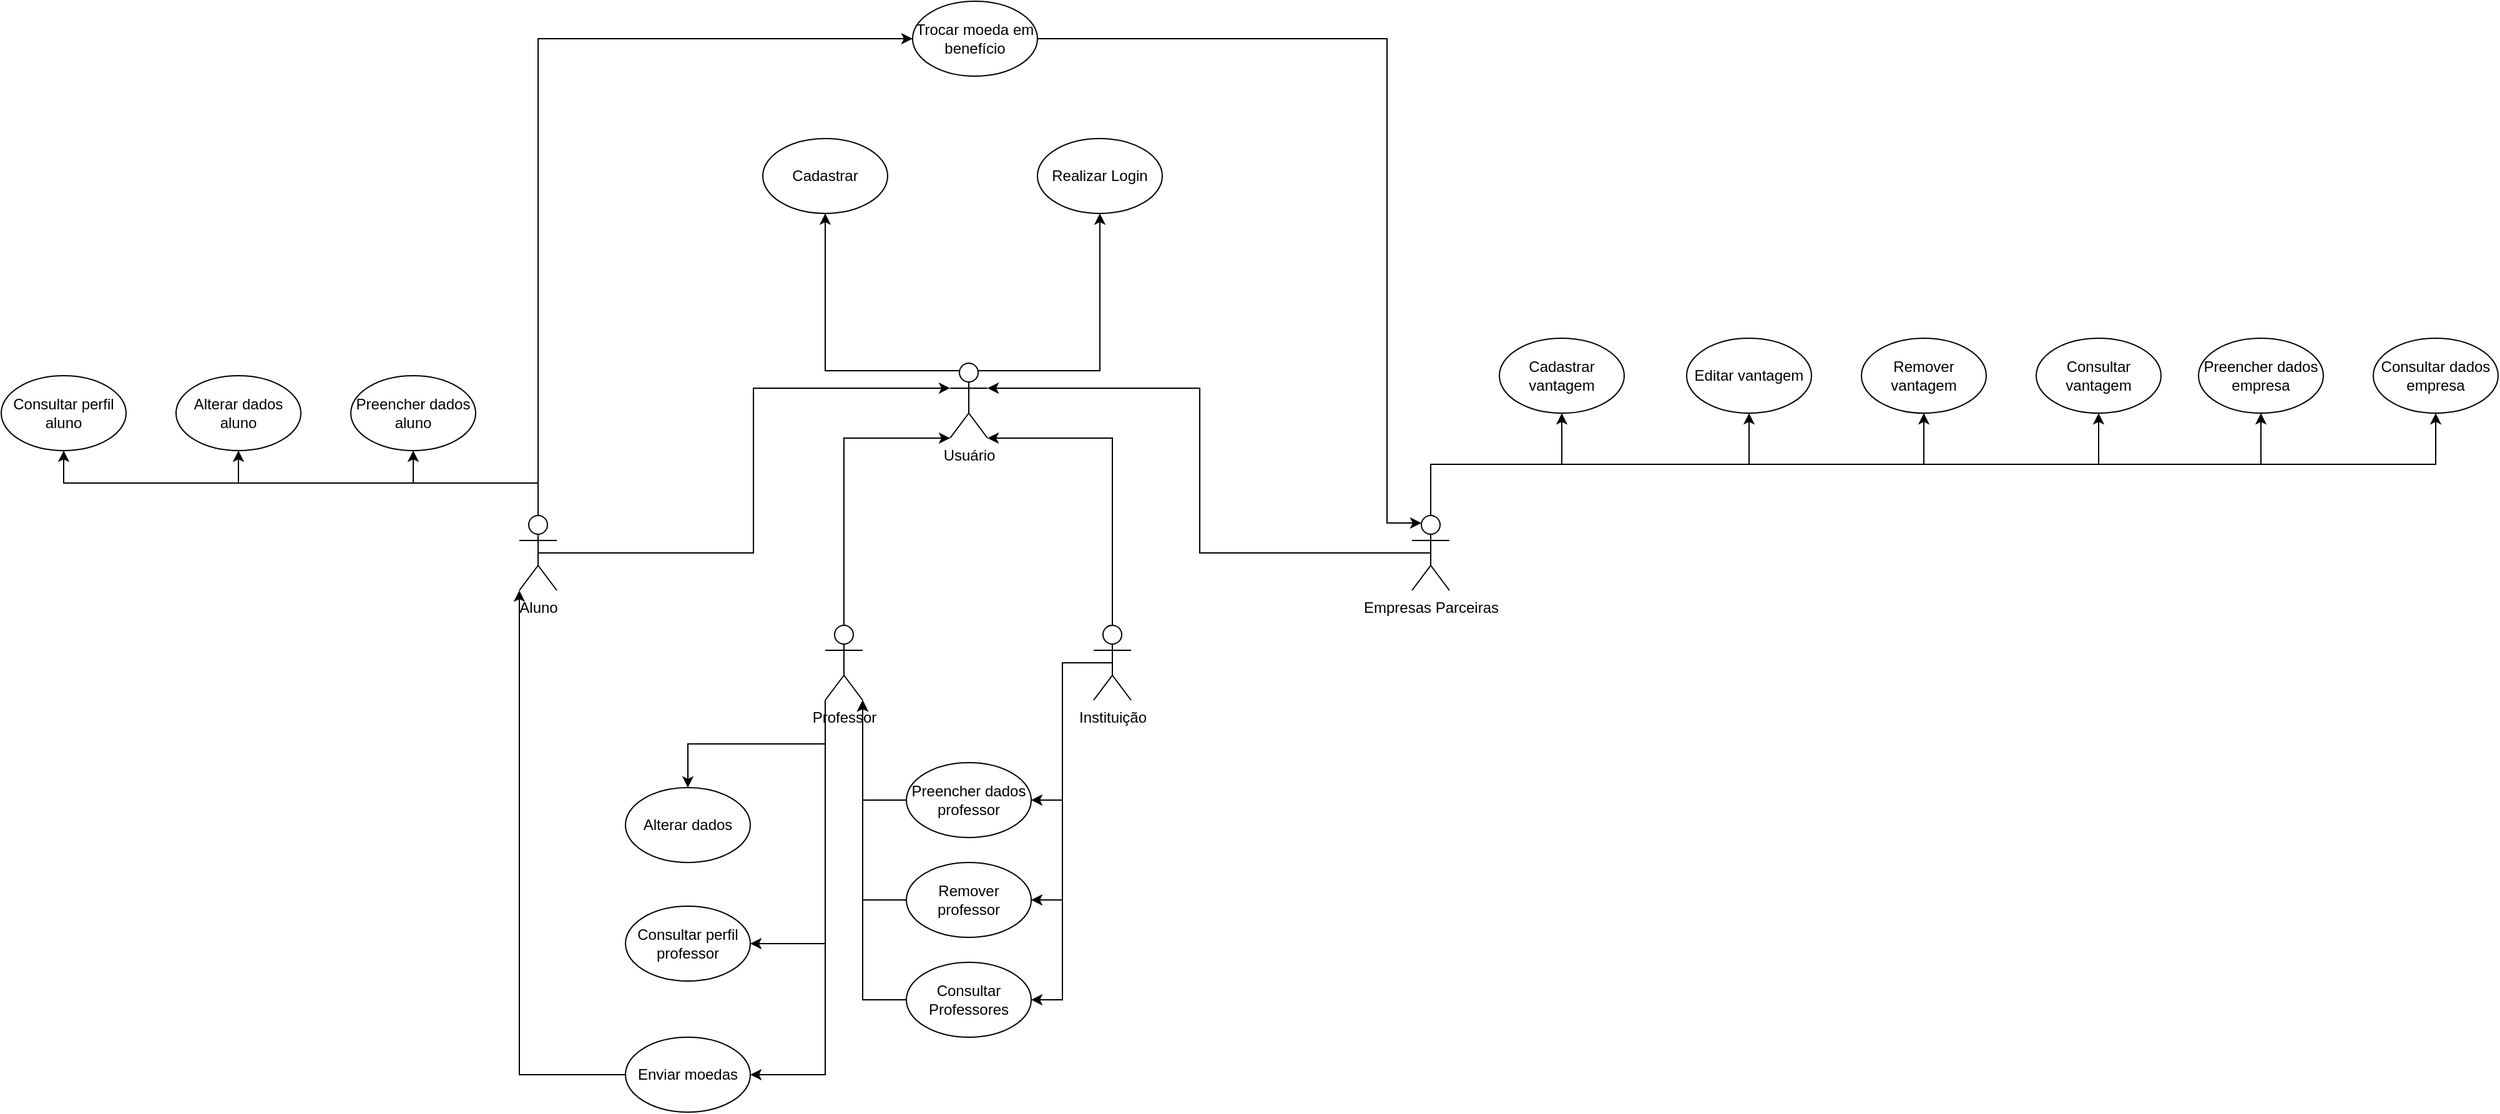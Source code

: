 <mxfile version="28.2.7">
  <diagram name="Página-1" id="3I6oQf0BSBRgLEMh9V0E">
    <mxGraphModel dx="3083" dy="1950" grid="1" gridSize="10" guides="1" tooltips="1" connect="1" arrows="1" fold="1" page="1" pageScale="1" pageWidth="827" pageHeight="1169" math="0" shadow="0">
      <root>
        <mxCell id="0" />
        <mxCell id="1" parent="0" />
        <mxCell id="xVn4Jh1f6LnYu56NWIbm-53" value="" style="ellipse;whiteSpace=wrap;html=1;align=center;aspect=fixed;fillColor=none;strokeColor=none;resizable=0;perimeter=centerPerimeter;rotatable=0;allowArrows=0;points=[];outlineConnect=1;" parent="1" vertex="1">
          <mxGeometry x="-715" y="340" width="10" height="10" as="geometry" />
        </mxCell>
        <mxCell id="xVn4Jh1f6LnYu56NWIbm-56" value="" style="ellipse;whiteSpace=wrap;html=1;align=center;aspect=fixed;fillColor=none;strokeColor=none;resizable=0;perimeter=centerPerimeter;rotatable=0;allowArrows=0;points=[];outlineConnect=1;" parent="1" vertex="1">
          <mxGeometry x="-245" y="490" width="10" height="10" as="geometry" />
        </mxCell>
        <mxCell id="xVn4Jh1f6LnYu56NWIbm-66" value="" style="ellipse;whiteSpace=wrap;html=1;align=center;aspect=fixed;fillColor=none;strokeColor=none;resizable=0;perimeter=centerPerimeter;rotatable=0;allowArrows=0;points=[];outlineConnect=1;" parent="1" vertex="1">
          <mxGeometry x="175" y="440" width="10" height="10" as="geometry" />
        </mxCell>
        <mxCell id="xVn4Jh1f6LnYu56NWIbm-69" value="" style="ellipse;whiteSpace=wrap;html=1;align=center;aspect=fixed;fillColor=none;strokeColor=none;resizable=0;perimeter=centerPerimeter;rotatable=0;allowArrows=0;points=[];outlineConnect=1;" parent="1" vertex="1">
          <mxGeometry x="-355" y="280" width="10" height="10" as="geometry" />
        </mxCell>
        <mxCell id="qpvdiSuhptsh8bJ0AhLp-29" style="edgeStyle=orthogonalEdgeStyle;rounded=0;orthogonalLoop=1;jettySize=auto;html=1;exitX=0.25;exitY=0.1;exitDx=0;exitDy=0;exitPerimeter=0;entryX=0.5;entryY=1;entryDx=0;entryDy=0;" parent="1" source="qpvdiSuhptsh8bJ0AhLp-1" target="qpvdiSuhptsh8bJ0AhLp-25" edge="1">
          <mxGeometry relative="1" as="geometry" />
        </mxCell>
        <mxCell id="qpvdiSuhptsh8bJ0AhLp-30" style="edgeStyle=orthogonalEdgeStyle;rounded=0;orthogonalLoop=1;jettySize=auto;html=1;exitX=0.75;exitY=0.1;exitDx=0;exitDy=0;exitPerimeter=0;entryX=0.5;entryY=1;entryDx=0;entryDy=0;" parent="1" source="qpvdiSuhptsh8bJ0AhLp-1" target="qpvdiSuhptsh8bJ0AhLp-26" edge="1">
          <mxGeometry relative="1" as="geometry" />
        </mxCell>
        <mxCell id="qpvdiSuhptsh8bJ0AhLp-1" value="Usuário&lt;div&gt;&lt;br&gt;&lt;/div&gt;" style="shape=umlActor;verticalLabelPosition=bottom;verticalAlign=top;html=1;outlineConnect=0;" parent="1" vertex="1">
          <mxGeometry x="-370" y="30" width="30" height="60" as="geometry" />
        </mxCell>
        <mxCell id="qpvdiSuhptsh8bJ0AhLp-54" style="edgeStyle=orthogonalEdgeStyle;rounded=0;orthogonalLoop=1;jettySize=auto;html=1;exitX=0.5;exitY=0;exitDx=0;exitDy=0;exitPerimeter=0;entryX=0.5;entryY=1;entryDx=0;entryDy=0;" parent="1" source="qpvdiSuhptsh8bJ0AhLp-9" target="qpvdiSuhptsh8bJ0AhLp-51" edge="1">
          <mxGeometry relative="1" as="geometry" />
        </mxCell>
        <mxCell id="qpvdiSuhptsh8bJ0AhLp-87" style="edgeStyle=orthogonalEdgeStyle;rounded=0;orthogonalLoop=1;jettySize=auto;html=1;exitX=0.5;exitY=0;exitDx=0;exitDy=0;exitPerimeter=0;entryX=0.5;entryY=1;entryDx=0;entryDy=0;" parent="1" source="qpvdiSuhptsh8bJ0AhLp-9" target="qpvdiSuhptsh8bJ0AhLp-85" edge="1">
          <mxGeometry relative="1" as="geometry" />
        </mxCell>
        <mxCell id="qpvdiSuhptsh8bJ0AhLp-88" style="edgeStyle=orthogonalEdgeStyle;rounded=0;orthogonalLoop=1;jettySize=auto;html=1;exitX=0.5;exitY=0;exitDx=0;exitDy=0;exitPerimeter=0;entryX=0.5;entryY=1;entryDx=0;entryDy=0;" parent="1" source="qpvdiSuhptsh8bJ0AhLp-9" target="qpvdiSuhptsh8bJ0AhLp-86" edge="1">
          <mxGeometry relative="1" as="geometry" />
        </mxCell>
        <mxCell id="qpvdiSuhptsh8bJ0AhLp-90" style="edgeStyle=orthogonalEdgeStyle;rounded=0;orthogonalLoop=1;jettySize=auto;html=1;exitX=0.5;exitY=0;exitDx=0;exitDy=0;exitPerimeter=0;entryX=0;entryY=0.5;entryDx=0;entryDy=0;" parent="1" source="qpvdiSuhptsh8bJ0AhLp-9" target="qpvdiSuhptsh8bJ0AhLp-89" edge="1">
          <mxGeometry relative="1" as="geometry">
            <Array as="points">
              <mxPoint x="-700" y="-230" />
              <mxPoint x="-400" y="-230" />
            </Array>
          </mxGeometry>
        </mxCell>
        <mxCell id="qpvdiSuhptsh8bJ0AhLp-9" value="Aluno" style="shape=umlActor;verticalLabelPosition=bottom;verticalAlign=top;html=1;outlineConnect=0;" parent="1" vertex="1">
          <mxGeometry x="-715" y="152" width="30" height="60" as="geometry" />
        </mxCell>
        <mxCell id="qpvdiSuhptsh8bJ0AhLp-78" style="edgeStyle=orthogonalEdgeStyle;rounded=0;orthogonalLoop=1;jettySize=auto;html=1;exitX=0;exitY=1;exitDx=0;exitDy=0;exitPerimeter=0;entryX=0.5;entryY=0;entryDx=0;entryDy=0;" parent="1" source="qpvdiSuhptsh8bJ0AhLp-10" target="qpvdiSuhptsh8bJ0AhLp-77" edge="1">
          <mxGeometry relative="1" as="geometry" />
        </mxCell>
        <mxCell id="qpvdiSuhptsh8bJ0AhLp-81" style="edgeStyle=orthogonalEdgeStyle;rounded=0;orthogonalLoop=1;jettySize=auto;html=1;exitX=0;exitY=1;exitDx=0;exitDy=0;exitPerimeter=0;entryX=1;entryY=0.5;entryDx=0;entryDy=0;" parent="1" source="qpvdiSuhptsh8bJ0AhLp-10" target="qpvdiSuhptsh8bJ0AhLp-80" edge="1">
          <mxGeometry relative="1" as="geometry" />
        </mxCell>
        <mxCell id="qpvdiSuhptsh8bJ0AhLp-83" style="edgeStyle=orthogonalEdgeStyle;rounded=0;orthogonalLoop=1;jettySize=auto;html=1;exitX=0;exitY=1;exitDx=0;exitDy=0;exitPerimeter=0;entryX=1;entryY=0.5;entryDx=0;entryDy=0;" parent="1" source="qpvdiSuhptsh8bJ0AhLp-10" target="qpvdiSuhptsh8bJ0AhLp-82" edge="1">
          <mxGeometry relative="1" as="geometry" />
        </mxCell>
        <mxCell id="qpvdiSuhptsh8bJ0AhLp-10" value="Professor" style="shape=umlActor;verticalLabelPosition=bottom;verticalAlign=top;html=1;outlineConnect=0;" parent="1" vertex="1">
          <mxGeometry x="-470" y="240" width="30" height="60" as="geometry" />
        </mxCell>
        <mxCell id="qpvdiSuhptsh8bJ0AhLp-67" style="edgeStyle=orthogonalEdgeStyle;rounded=0;orthogonalLoop=1;jettySize=auto;html=1;exitX=0.5;exitY=0.5;exitDx=0;exitDy=0;exitPerimeter=0;entryX=1;entryY=0.5;entryDx=0;entryDy=0;" parent="1" source="qpvdiSuhptsh8bJ0AhLp-11" target="qpvdiSuhptsh8bJ0AhLp-55" edge="1">
          <mxGeometry relative="1" as="geometry" />
        </mxCell>
        <mxCell id="qpvdiSuhptsh8bJ0AhLp-71" style="edgeStyle=orthogonalEdgeStyle;rounded=0;orthogonalLoop=1;jettySize=auto;html=1;exitX=0.5;exitY=0.5;exitDx=0;exitDy=0;exitPerimeter=0;entryX=1;entryY=0.5;entryDx=0;entryDy=0;" parent="1" source="qpvdiSuhptsh8bJ0AhLp-11" target="qpvdiSuhptsh8bJ0AhLp-70" edge="1">
          <mxGeometry relative="1" as="geometry" />
        </mxCell>
        <mxCell id="qpvdiSuhptsh8bJ0AhLp-74" style="edgeStyle=orthogonalEdgeStyle;rounded=0;orthogonalLoop=1;jettySize=auto;html=1;exitX=0.5;exitY=0.5;exitDx=0;exitDy=0;exitPerimeter=0;entryX=1;entryY=0.5;entryDx=0;entryDy=0;" parent="1" source="qpvdiSuhptsh8bJ0AhLp-11" target="qpvdiSuhptsh8bJ0AhLp-73" edge="1">
          <mxGeometry relative="1" as="geometry" />
        </mxCell>
        <mxCell id="qpvdiSuhptsh8bJ0AhLp-11" value="Instituição" style="shape=umlActor;verticalLabelPosition=bottom;verticalAlign=top;html=1;outlineConnect=0;" parent="1" vertex="1">
          <mxGeometry x="-255" y="240" width="30" height="60" as="geometry" />
        </mxCell>
        <mxCell id="qpvdiSuhptsh8bJ0AhLp-39" style="edgeStyle=orthogonalEdgeStyle;rounded=0;orthogonalLoop=1;jettySize=auto;html=1;exitX=0.5;exitY=0;exitDx=0;exitDy=0;exitPerimeter=0;entryX=0.5;entryY=1;entryDx=0;entryDy=0;" parent="1" source="qpvdiSuhptsh8bJ0AhLp-14" target="qpvdiSuhptsh8bJ0AhLp-33" edge="1">
          <mxGeometry relative="1" as="geometry" />
        </mxCell>
        <mxCell id="qpvdiSuhptsh8bJ0AhLp-41" style="edgeStyle=orthogonalEdgeStyle;rounded=0;orthogonalLoop=1;jettySize=auto;html=1;exitX=0.5;exitY=0;exitDx=0;exitDy=0;exitPerimeter=0;entryX=0.5;entryY=1;entryDx=0;entryDy=0;" parent="1" source="qpvdiSuhptsh8bJ0AhLp-14" target="qpvdiSuhptsh8bJ0AhLp-34" edge="1">
          <mxGeometry relative="1" as="geometry" />
        </mxCell>
        <mxCell id="qpvdiSuhptsh8bJ0AhLp-42" style="edgeStyle=orthogonalEdgeStyle;rounded=0;orthogonalLoop=1;jettySize=auto;html=1;exitX=0.5;exitY=0;exitDx=0;exitDy=0;exitPerimeter=0;entryX=0.5;entryY=1;entryDx=0;entryDy=0;" parent="1" source="qpvdiSuhptsh8bJ0AhLp-14" target="qpvdiSuhptsh8bJ0AhLp-35" edge="1">
          <mxGeometry relative="1" as="geometry" />
        </mxCell>
        <mxCell id="qpvdiSuhptsh8bJ0AhLp-43" style="edgeStyle=orthogonalEdgeStyle;rounded=0;orthogonalLoop=1;jettySize=auto;html=1;exitX=0.5;exitY=0;exitDx=0;exitDy=0;exitPerimeter=0;entryX=0.5;entryY=1;entryDx=0;entryDy=0;" parent="1" source="qpvdiSuhptsh8bJ0AhLp-14" target="qpvdiSuhptsh8bJ0AhLp-36" edge="1">
          <mxGeometry relative="1" as="geometry" />
        </mxCell>
        <mxCell id="qpvdiSuhptsh8bJ0AhLp-49" style="edgeStyle=orthogonalEdgeStyle;rounded=0;orthogonalLoop=1;jettySize=auto;html=1;exitX=0.5;exitY=0;exitDx=0;exitDy=0;exitPerimeter=0;entryX=0.5;entryY=1;entryDx=0;entryDy=0;" parent="1" source="qpvdiSuhptsh8bJ0AhLp-14" target="qpvdiSuhptsh8bJ0AhLp-47" edge="1">
          <mxGeometry relative="1" as="geometry" />
        </mxCell>
        <mxCell id="qpvdiSuhptsh8bJ0AhLp-53" style="edgeStyle=orthogonalEdgeStyle;rounded=0;orthogonalLoop=1;jettySize=auto;html=1;exitX=0.5;exitY=0;exitDx=0;exitDy=0;exitPerimeter=0;entryX=0.5;entryY=1;entryDx=0;entryDy=0;" parent="1" source="qpvdiSuhptsh8bJ0AhLp-14" target="qpvdiSuhptsh8bJ0AhLp-52" edge="1">
          <mxGeometry relative="1" as="geometry" />
        </mxCell>
        <mxCell id="qpvdiSuhptsh8bJ0AhLp-14" value="Empresas Parceiras" style="shape=umlActor;verticalLabelPosition=bottom;verticalAlign=top;html=1;outlineConnect=0;" parent="1" vertex="1">
          <mxGeometry y="152" width="30" height="60" as="geometry" />
        </mxCell>
        <mxCell id="qpvdiSuhptsh8bJ0AhLp-16" style="edgeStyle=orthogonalEdgeStyle;rounded=0;orthogonalLoop=1;jettySize=auto;html=1;exitX=0.5;exitY=0.5;exitDx=0;exitDy=0;exitPerimeter=0;entryX=0;entryY=0.333;entryDx=0;entryDy=0;entryPerimeter=0;" parent="1" source="qpvdiSuhptsh8bJ0AhLp-9" target="qpvdiSuhptsh8bJ0AhLp-1" edge="1">
          <mxGeometry relative="1" as="geometry" />
        </mxCell>
        <mxCell id="qpvdiSuhptsh8bJ0AhLp-17" style="edgeStyle=orthogonalEdgeStyle;rounded=0;orthogonalLoop=1;jettySize=auto;html=1;exitX=0.5;exitY=0.5;exitDx=0;exitDy=0;exitPerimeter=0;entryX=1;entryY=0.333;entryDx=0;entryDy=0;entryPerimeter=0;" parent="1" source="qpvdiSuhptsh8bJ0AhLp-14" target="qpvdiSuhptsh8bJ0AhLp-1" edge="1">
          <mxGeometry relative="1" as="geometry" />
        </mxCell>
        <mxCell id="qpvdiSuhptsh8bJ0AhLp-19" style="edgeStyle=orthogonalEdgeStyle;rounded=0;orthogonalLoop=1;jettySize=auto;html=1;exitX=0.5;exitY=0;exitDx=0;exitDy=0;exitPerimeter=0;" parent="1" source="qpvdiSuhptsh8bJ0AhLp-10" target="qpvdiSuhptsh8bJ0AhLp-1" edge="1">
          <mxGeometry relative="1" as="geometry">
            <mxPoint x="-440" y="100" as="targetPoint" />
            <Array as="points">
              <mxPoint x="-455" y="90" />
            </Array>
          </mxGeometry>
        </mxCell>
        <mxCell id="qpvdiSuhptsh8bJ0AhLp-20" style="edgeStyle=orthogonalEdgeStyle;rounded=0;orthogonalLoop=1;jettySize=auto;html=1;exitX=0.5;exitY=0;exitDx=0;exitDy=0;exitPerimeter=0;" parent="1" source="qpvdiSuhptsh8bJ0AhLp-11" target="qpvdiSuhptsh8bJ0AhLp-1" edge="1">
          <mxGeometry relative="1" as="geometry">
            <Array as="points">
              <mxPoint x="-240" y="90" />
            </Array>
          </mxGeometry>
        </mxCell>
        <mxCell id="qpvdiSuhptsh8bJ0AhLp-25" value="Cadastrar" style="ellipse;whiteSpace=wrap;html=1;" parent="1" vertex="1">
          <mxGeometry x="-520" y="-150" width="100" height="60" as="geometry" />
        </mxCell>
        <mxCell id="qpvdiSuhptsh8bJ0AhLp-26" value="Realizar Login" style="ellipse;whiteSpace=wrap;html=1;" parent="1" vertex="1">
          <mxGeometry x="-300" y="-150" width="100" height="60" as="geometry" />
        </mxCell>
        <mxCell id="qpvdiSuhptsh8bJ0AhLp-33" value="Cadastrar vantagem" style="ellipse;whiteSpace=wrap;html=1;" parent="1" vertex="1">
          <mxGeometry x="70" y="10" width="100" height="60" as="geometry" />
        </mxCell>
        <mxCell id="qpvdiSuhptsh8bJ0AhLp-34" value="Editar vantagem" style="ellipse;whiteSpace=wrap;html=1;" parent="1" vertex="1">
          <mxGeometry x="220" y="10" width="100" height="60" as="geometry" />
        </mxCell>
        <mxCell id="qpvdiSuhptsh8bJ0AhLp-35" value="Remover vantagem" style="ellipse;whiteSpace=wrap;html=1;" parent="1" vertex="1">
          <mxGeometry x="360" y="10" width="100" height="60" as="geometry" />
        </mxCell>
        <mxCell id="qpvdiSuhptsh8bJ0AhLp-36" value="Consultar vantagem" style="ellipse;whiteSpace=wrap;html=1;" parent="1" vertex="1">
          <mxGeometry x="500" y="10" width="100" height="60" as="geometry" />
        </mxCell>
        <mxCell id="qpvdiSuhptsh8bJ0AhLp-47" value="Preencher dados empresa" style="ellipse;whiteSpace=wrap;html=1;" parent="1" vertex="1">
          <mxGeometry x="630" y="10" width="100" height="60" as="geometry" />
        </mxCell>
        <mxCell id="qpvdiSuhptsh8bJ0AhLp-51" value="Preencher dados aluno" style="ellipse;whiteSpace=wrap;html=1;" parent="1" vertex="1">
          <mxGeometry x="-850" y="40" width="100" height="60" as="geometry" />
        </mxCell>
        <mxCell id="qpvdiSuhptsh8bJ0AhLp-52" value="Consultar dados empresa" style="ellipse;whiteSpace=wrap;html=1;" parent="1" vertex="1">
          <mxGeometry x="770" y="10" width="100" height="60" as="geometry" />
        </mxCell>
        <mxCell id="qpvdiSuhptsh8bJ0AhLp-55" value="Preencher dados professor" style="ellipse;whiteSpace=wrap;html=1;" parent="1" vertex="1">
          <mxGeometry x="-405" y="350" width="100" height="60" as="geometry" />
        </mxCell>
        <mxCell id="qpvdiSuhptsh8bJ0AhLp-68" style="edgeStyle=orthogonalEdgeStyle;rounded=0;orthogonalLoop=1;jettySize=auto;html=1;exitX=0;exitY=0.5;exitDx=0;exitDy=0;entryX=1;entryY=1;entryDx=0;entryDy=0;entryPerimeter=0;" parent="1" source="qpvdiSuhptsh8bJ0AhLp-55" target="qpvdiSuhptsh8bJ0AhLp-10" edge="1">
          <mxGeometry relative="1" as="geometry" />
        </mxCell>
        <mxCell id="qpvdiSuhptsh8bJ0AhLp-70" value="Remover professor" style="ellipse;whiteSpace=wrap;html=1;" parent="1" vertex="1">
          <mxGeometry x="-405" y="430" width="100" height="60" as="geometry" />
        </mxCell>
        <mxCell id="qpvdiSuhptsh8bJ0AhLp-72" style="edgeStyle=orthogonalEdgeStyle;rounded=0;orthogonalLoop=1;jettySize=auto;html=1;exitX=0;exitY=0.5;exitDx=0;exitDy=0;entryX=1;entryY=1;entryDx=0;entryDy=0;entryPerimeter=0;" parent="1" source="qpvdiSuhptsh8bJ0AhLp-70" target="qpvdiSuhptsh8bJ0AhLp-10" edge="1">
          <mxGeometry relative="1" as="geometry" />
        </mxCell>
        <mxCell id="qpvdiSuhptsh8bJ0AhLp-73" value="Consultar Professores" style="ellipse;whiteSpace=wrap;html=1;" parent="1" vertex="1">
          <mxGeometry x="-405" y="510" width="100" height="60" as="geometry" />
        </mxCell>
        <mxCell id="qpvdiSuhptsh8bJ0AhLp-75" style="edgeStyle=orthogonalEdgeStyle;rounded=0;orthogonalLoop=1;jettySize=auto;html=1;exitX=0;exitY=0.5;exitDx=0;exitDy=0;entryX=1;entryY=1;entryDx=0;entryDy=0;entryPerimeter=0;" parent="1" source="qpvdiSuhptsh8bJ0AhLp-73" target="qpvdiSuhptsh8bJ0AhLp-10" edge="1">
          <mxGeometry relative="1" as="geometry" />
        </mxCell>
        <mxCell id="qpvdiSuhptsh8bJ0AhLp-77" value="Alterar dados" style="ellipse;whiteSpace=wrap;html=1;" parent="1" vertex="1">
          <mxGeometry x="-630" y="370" width="100" height="60" as="geometry" />
        </mxCell>
        <mxCell id="qpvdiSuhptsh8bJ0AhLp-80" value="Consultar perfil professor" style="ellipse;whiteSpace=wrap;html=1;" parent="1" vertex="1">
          <mxGeometry x="-630" y="465" width="100" height="60" as="geometry" />
        </mxCell>
        <mxCell id="qpvdiSuhptsh8bJ0AhLp-82" value="Enviar moedas" style="ellipse;whiteSpace=wrap;html=1;" parent="1" vertex="1">
          <mxGeometry x="-630" y="570" width="100" height="60" as="geometry" />
        </mxCell>
        <mxCell id="qpvdiSuhptsh8bJ0AhLp-84" style="edgeStyle=orthogonalEdgeStyle;rounded=0;orthogonalLoop=1;jettySize=auto;html=1;exitX=0;exitY=0.5;exitDx=0;exitDy=0;entryX=0;entryY=1;entryDx=0;entryDy=0;entryPerimeter=0;" parent="1" source="qpvdiSuhptsh8bJ0AhLp-82" target="qpvdiSuhptsh8bJ0AhLp-9" edge="1">
          <mxGeometry relative="1" as="geometry" />
        </mxCell>
        <mxCell id="qpvdiSuhptsh8bJ0AhLp-85" value="Alterar dados aluno" style="ellipse;whiteSpace=wrap;html=1;" parent="1" vertex="1">
          <mxGeometry x="-990" y="40" width="100" height="60" as="geometry" />
        </mxCell>
        <mxCell id="qpvdiSuhptsh8bJ0AhLp-86" value="Consultar perfil aluno" style="ellipse;whiteSpace=wrap;html=1;" parent="1" vertex="1">
          <mxGeometry x="-1130" y="40" width="100" height="60" as="geometry" />
        </mxCell>
        <mxCell id="qpvdiSuhptsh8bJ0AhLp-89" value="Trocar moeda em benefício" style="ellipse;whiteSpace=wrap;html=1;" parent="1" vertex="1">
          <mxGeometry x="-400" y="-260" width="100" height="60" as="geometry" />
        </mxCell>
        <mxCell id="qpvdiSuhptsh8bJ0AhLp-91" style="edgeStyle=orthogonalEdgeStyle;rounded=0;orthogonalLoop=1;jettySize=auto;html=1;exitX=1;exitY=0.5;exitDx=0;exitDy=0;entryX=0.25;entryY=0.1;entryDx=0;entryDy=0;entryPerimeter=0;" parent="1" source="qpvdiSuhptsh8bJ0AhLp-89" target="qpvdiSuhptsh8bJ0AhLp-14" edge="1">
          <mxGeometry relative="1" as="geometry">
            <Array as="points">
              <mxPoint x="-300" y="-230" />
              <mxPoint x="-20" y="-230" />
              <mxPoint x="-20" y="158" />
            </Array>
          </mxGeometry>
        </mxCell>
      </root>
    </mxGraphModel>
  </diagram>
</mxfile>
